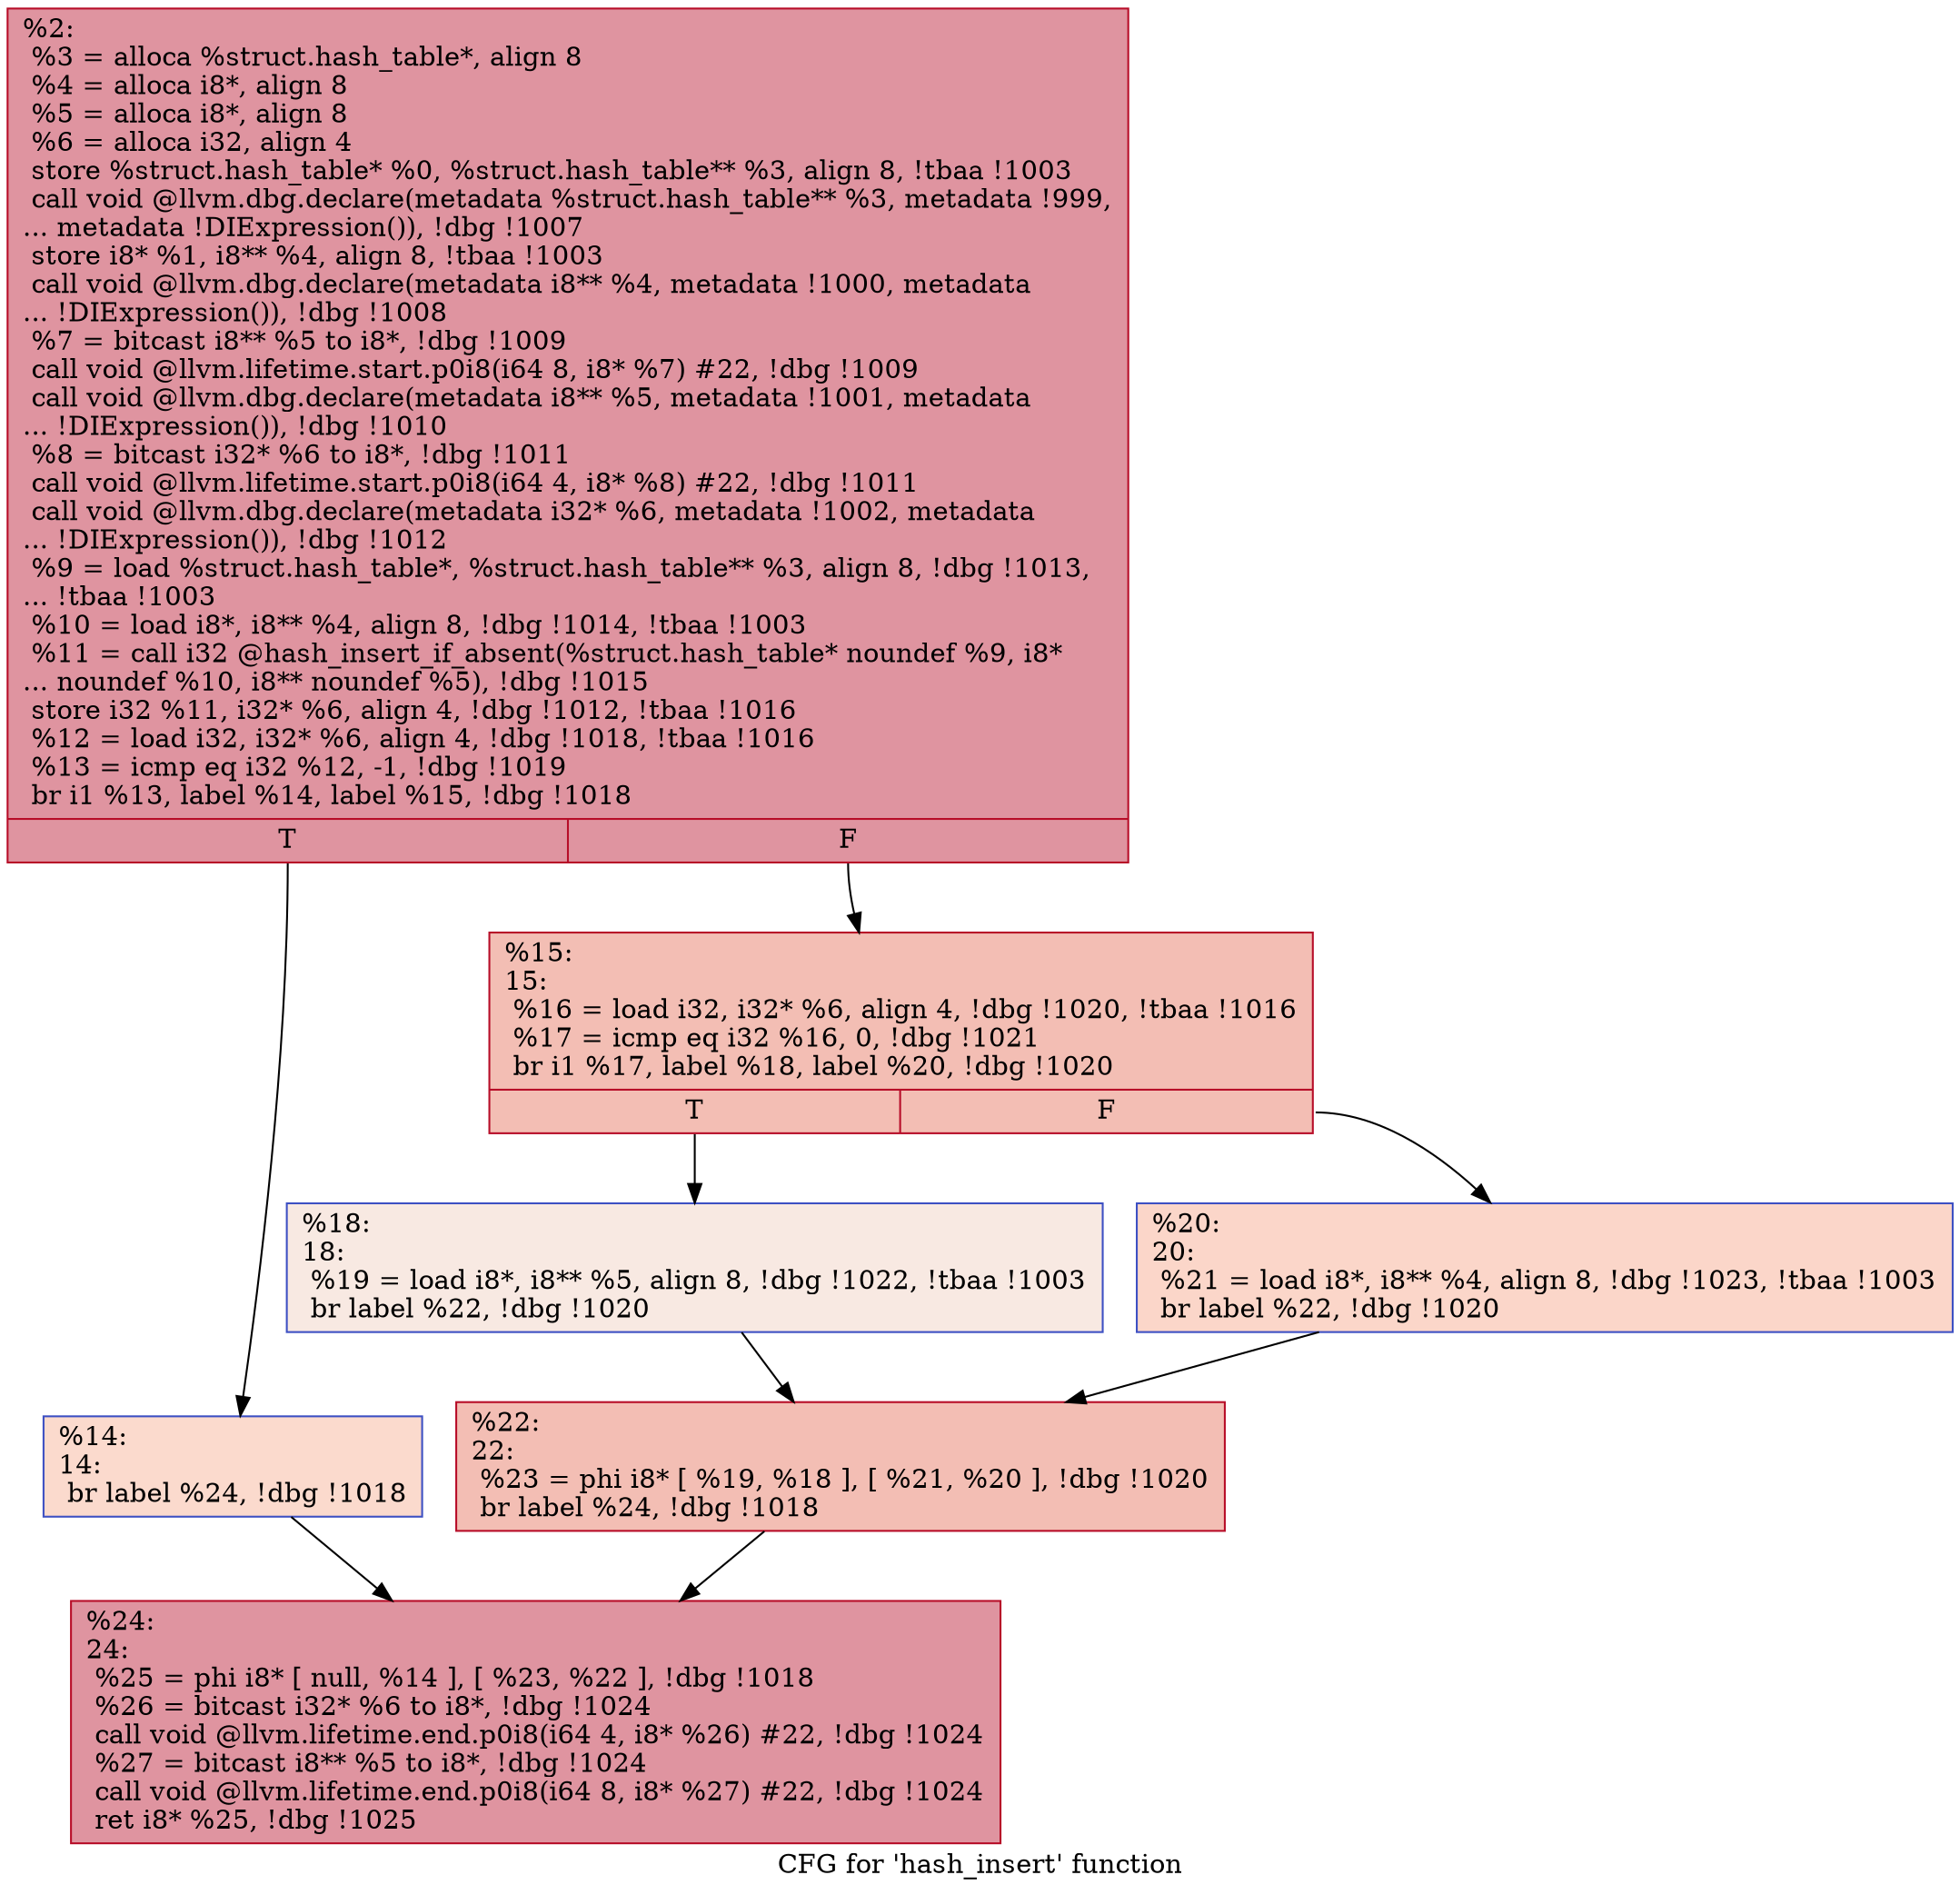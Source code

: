 digraph "CFG for 'hash_insert' function" {
	label="CFG for 'hash_insert' function";

	Node0x22a4910 [shape=record,color="#b70d28ff", style=filled, fillcolor="#b70d2870",label="{%2:\l  %3 = alloca %struct.hash_table*, align 8\l  %4 = alloca i8*, align 8\l  %5 = alloca i8*, align 8\l  %6 = alloca i32, align 4\l  store %struct.hash_table* %0, %struct.hash_table** %3, align 8, !tbaa !1003\l  call void @llvm.dbg.declare(metadata %struct.hash_table** %3, metadata !999,\l... metadata !DIExpression()), !dbg !1007\l  store i8* %1, i8** %4, align 8, !tbaa !1003\l  call void @llvm.dbg.declare(metadata i8** %4, metadata !1000, metadata\l... !DIExpression()), !dbg !1008\l  %7 = bitcast i8** %5 to i8*, !dbg !1009\l  call void @llvm.lifetime.start.p0i8(i64 8, i8* %7) #22, !dbg !1009\l  call void @llvm.dbg.declare(metadata i8** %5, metadata !1001, metadata\l... !DIExpression()), !dbg !1010\l  %8 = bitcast i32* %6 to i8*, !dbg !1011\l  call void @llvm.lifetime.start.p0i8(i64 4, i8* %8) #22, !dbg !1011\l  call void @llvm.dbg.declare(metadata i32* %6, metadata !1002, metadata\l... !DIExpression()), !dbg !1012\l  %9 = load %struct.hash_table*, %struct.hash_table** %3, align 8, !dbg !1013,\l... !tbaa !1003\l  %10 = load i8*, i8** %4, align 8, !dbg !1014, !tbaa !1003\l  %11 = call i32 @hash_insert_if_absent(%struct.hash_table* noundef %9, i8*\l... noundef %10, i8** noundef %5), !dbg !1015\l  store i32 %11, i32* %6, align 4, !dbg !1012, !tbaa !1016\l  %12 = load i32, i32* %6, align 4, !dbg !1018, !tbaa !1016\l  %13 = icmp eq i32 %12, -1, !dbg !1019\l  br i1 %13, label %14, label %15, !dbg !1018\l|{<s0>T|<s1>F}}"];
	Node0x22a4910:s0 -> Node0x22af710;
	Node0x22a4910:s1 -> Node0x22af760;
	Node0x22af710 [shape=record,color="#3d50c3ff", style=filled, fillcolor="#f7ac8e70",label="{%14:\l14:                                               \l  br label %24, !dbg !1018\l}"];
	Node0x22af710 -> Node0x22af8a0;
	Node0x22af760 [shape=record,color="#b70d28ff", style=filled, fillcolor="#e36c5570",label="{%15:\l15:                                               \l  %16 = load i32, i32* %6, align 4, !dbg !1020, !tbaa !1016\l  %17 = icmp eq i32 %16, 0, !dbg !1021\l  br i1 %17, label %18, label %20, !dbg !1020\l|{<s0>T|<s1>F}}"];
	Node0x22af760:s0 -> Node0x22af7b0;
	Node0x22af760:s1 -> Node0x22af800;
	Node0x22af7b0 [shape=record,color="#3d50c3ff", style=filled, fillcolor="#efcebd70",label="{%18:\l18:                                               \l  %19 = load i8*, i8** %5, align 8, !dbg !1022, !tbaa !1003\l  br label %22, !dbg !1020\l}"];
	Node0x22af7b0 -> Node0x22af850;
	Node0x22af800 [shape=record,color="#3d50c3ff", style=filled, fillcolor="#f6a38570",label="{%20:\l20:                                               \l  %21 = load i8*, i8** %4, align 8, !dbg !1023, !tbaa !1003\l  br label %22, !dbg !1020\l}"];
	Node0x22af800 -> Node0x22af850;
	Node0x22af850 [shape=record,color="#b70d28ff", style=filled, fillcolor="#e36c5570",label="{%22:\l22:                                               \l  %23 = phi i8* [ %19, %18 ], [ %21, %20 ], !dbg !1020\l  br label %24, !dbg !1018\l}"];
	Node0x22af850 -> Node0x22af8a0;
	Node0x22af8a0 [shape=record,color="#b70d28ff", style=filled, fillcolor="#b70d2870",label="{%24:\l24:                                               \l  %25 = phi i8* [ null, %14 ], [ %23, %22 ], !dbg !1018\l  %26 = bitcast i32* %6 to i8*, !dbg !1024\l  call void @llvm.lifetime.end.p0i8(i64 4, i8* %26) #22, !dbg !1024\l  %27 = bitcast i8** %5 to i8*, !dbg !1024\l  call void @llvm.lifetime.end.p0i8(i64 8, i8* %27) #22, !dbg !1024\l  ret i8* %25, !dbg !1025\l}"];
}

